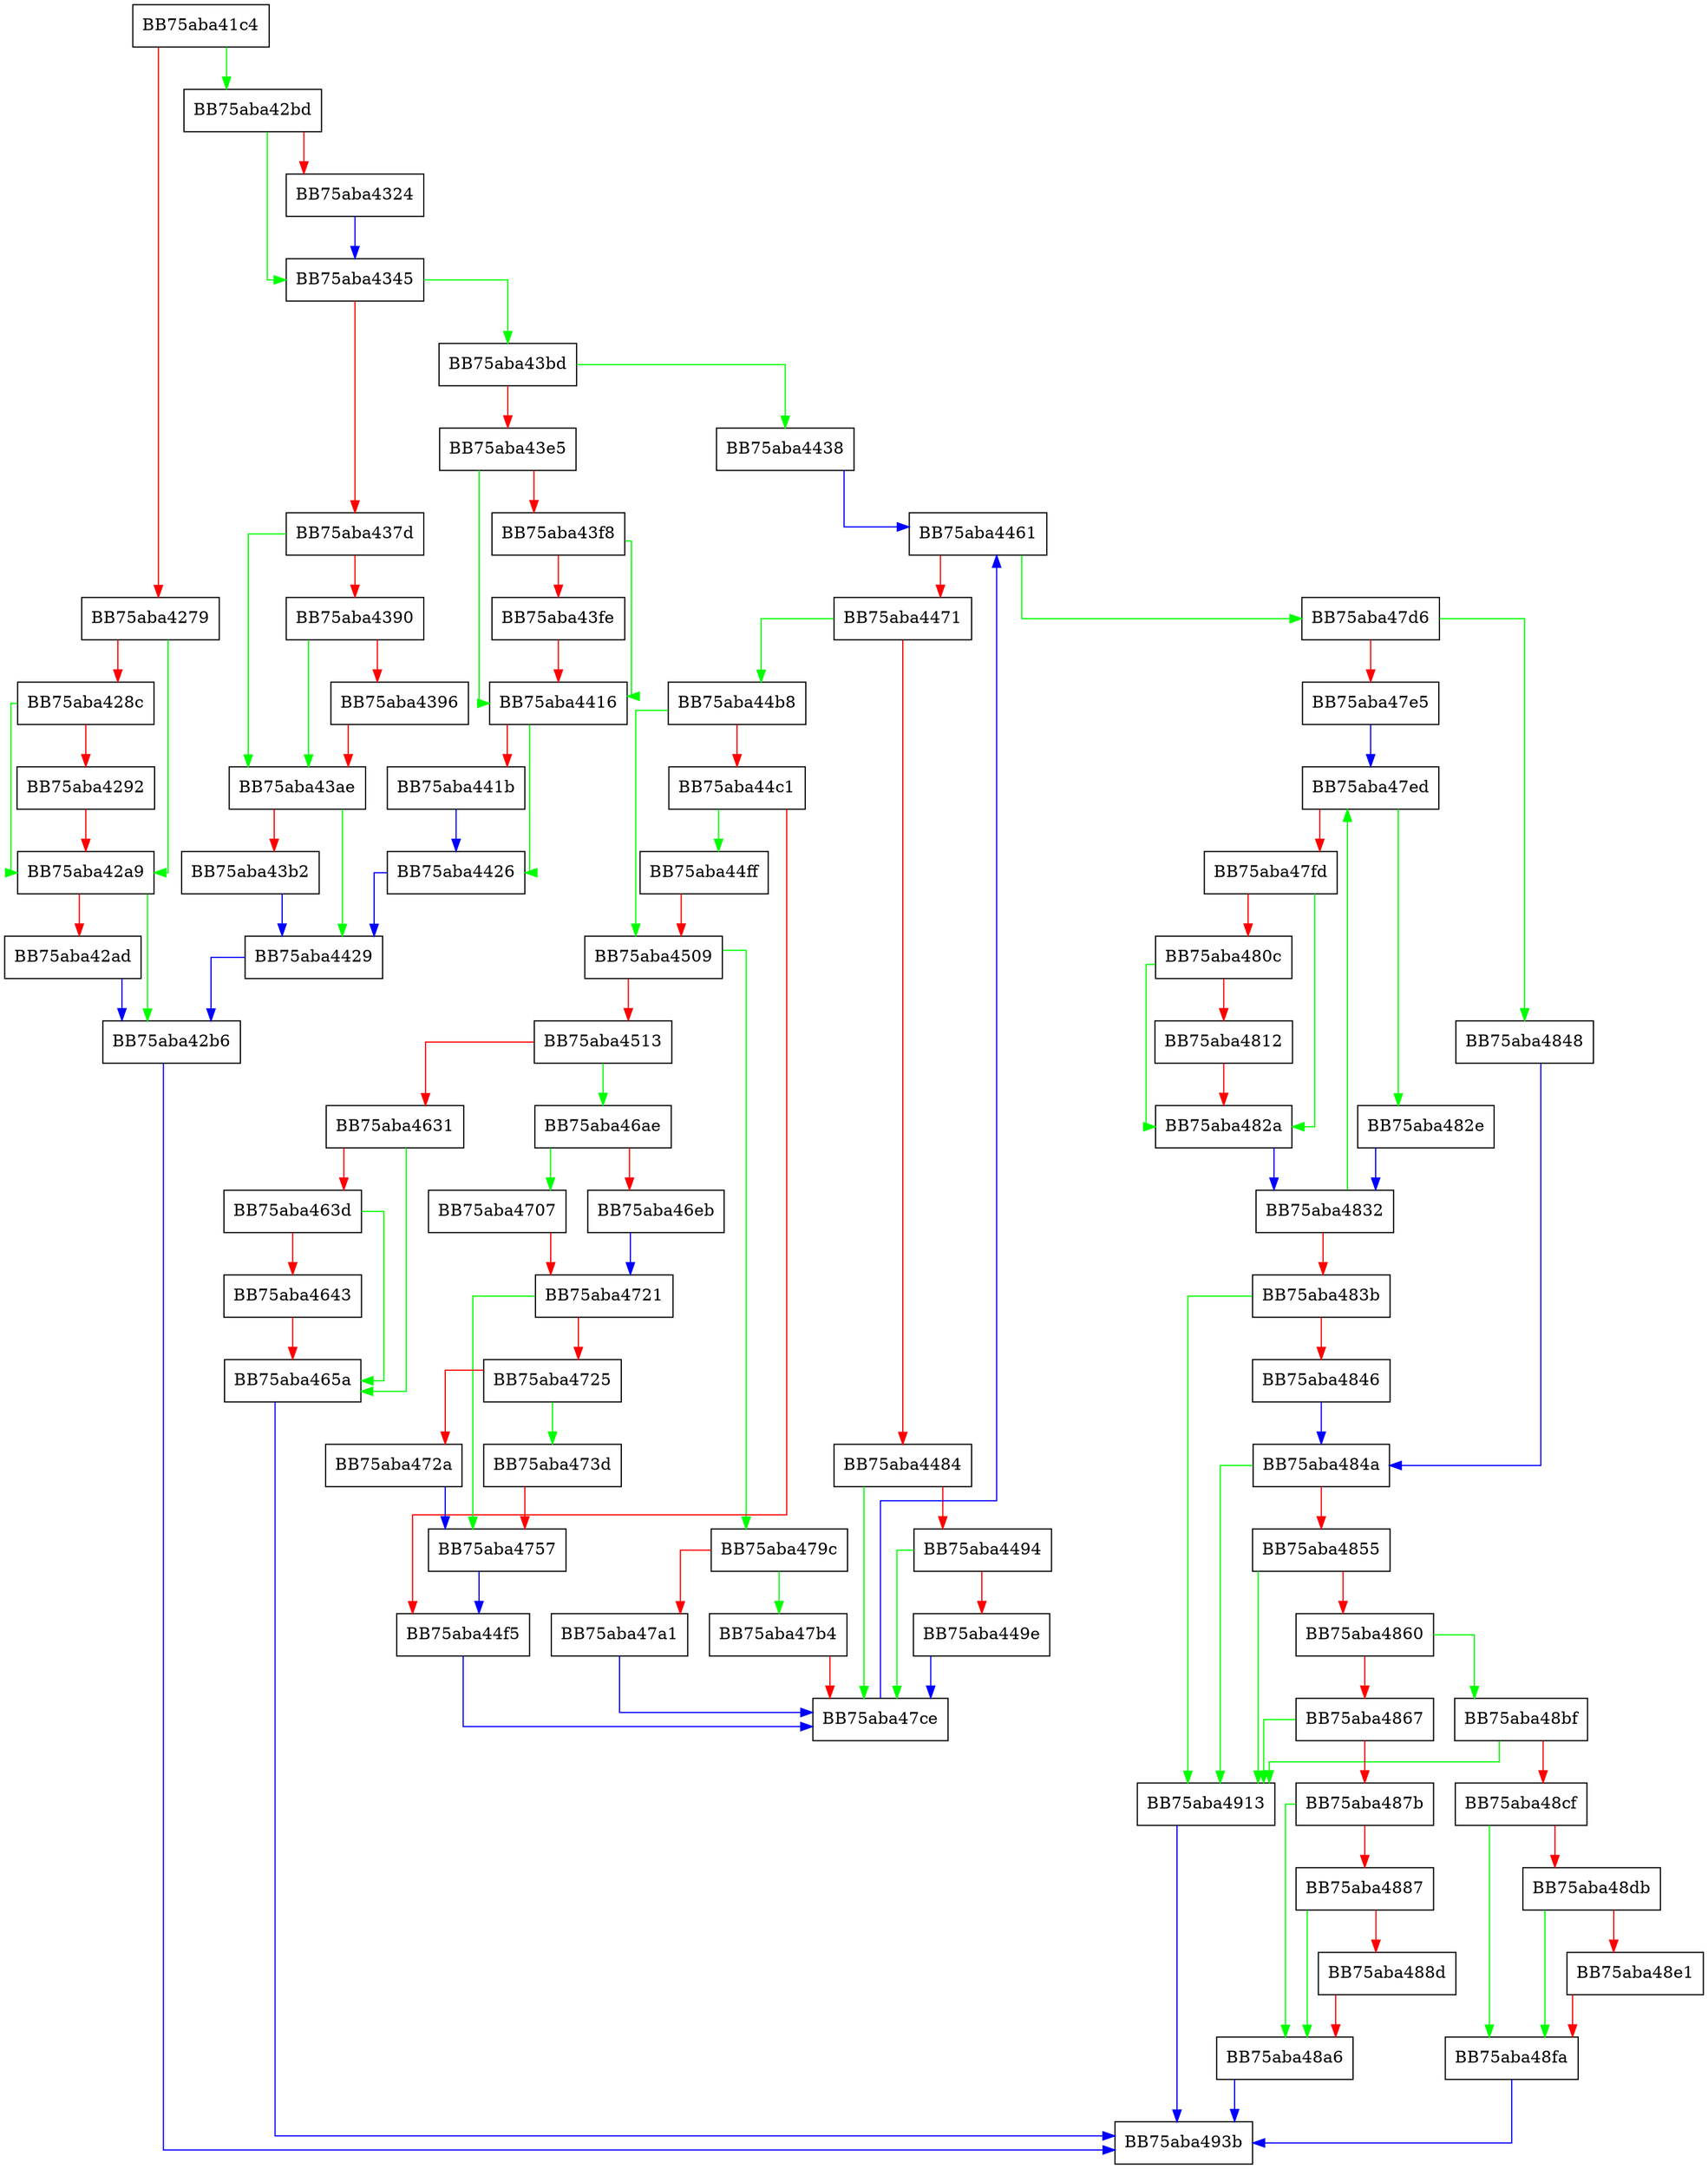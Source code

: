 digraph CleanupWFPFiltersByDirection {
  node [shape="box"];
  graph [splines=ortho];
  BB75aba41c4 -> BB75aba42bd [color="green"];
  BB75aba41c4 -> BB75aba4279 [color="red"];
  BB75aba4279 -> BB75aba42a9 [color="green"];
  BB75aba4279 -> BB75aba428c [color="red"];
  BB75aba428c -> BB75aba42a9 [color="green"];
  BB75aba428c -> BB75aba4292 [color="red"];
  BB75aba4292 -> BB75aba42a9 [color="red"];
  BB75aba42a9 -> BB75aba42b6 [color="green"];
  BB75aba42a9 -> BB75aba42ad [color="red"];
  BB75aba42ad -> BB75aba42b6 [color="blue"];
  BB75aba42b6 -> BB75aba493b [color="blue"];
  BB75aba42bd -> BB75aba4345 [color="green"];
  BB75aba42bd -> BB75aba4324 [color="red"];
  BB75aba4324 -> BB75aba4345 [color="blue"];
  BB75aba4345 -> BB75aba43bd [color="green"];
  BB75aba4345 -> BB75aba437d [color="red"];
  BB75aba437d -> BB75aba43ae [color="green"];
  BB75aba437d -> BB75aba4390 [color="red"];
  BB75aba4390 -> BB75aba43ae [color="green"];
  BB75aba4390 -> BB75aba4396 [color="red"];
  BB75aba4396 -> BB75aba43ae [color="red"];
  BB75aba43ae -> BB75aba4429 [color="green"];
  BB75aba43ae -> BB75aba43b2 [color="red"];
  BB75aba43b2 -> BB75aba4429 [color="blue"];
  BB75aba43bd -> BB75aba4438 [color="green"];
  BB75aba43bd -> BB75aba43e5 [color="red"];
  BB75aba43e5 -> BB75aba4416 [color="green"];
  BB75aba43e5 -> BB75aba43f8 [color="red"];
  BB75aba43f8 -> BB75aba4416 [color="green"];
  BB75aba43f8 -> BB75aba43fe [color="red"];
  BB75aba43fe -> BB75aba4416 [color="red"];
  BB75aba4416 -> BB75aba4426 [color="green"];
  BB75aba4416 -> BB75aba441b [color="red"];
  BB75aba441b -> BB75aba4426 [color="blue"];
  BB75aba4426 -> BB75aba4429 [color="blue"];
  BB75aba4429 -> BB75aba42b6 [color="blue"];
  BB75aba4438 -> BB75aba4461 [color="blue"];
  BB75aba4461 -> BB75aba47d6 [color="green"];
  BB75aba4461 -> BB75aba4471 [color="red"];
  BB75aba4471 -> BB75aba44b8 [color="green"];
  BB75aba4471 -> BB75aba4484 [color="red"];
  BB75aba4484 -> BB75aba47ce [color="green"];
  BB75aba4484 -> BB75aba4494 [color="red"];
  BB75aba4494 -> BB75aba47ce [color="green"];
  BB75aba4494 -> BB75aba449e [color="red"];
  BB75aba449e -> BB75aba47ce [color="blue"];
  BB75aba44b8 -> BB75aba4509 [color="green"];
  BB75aba44b8 -> BB75aba44c1 [color="red"];
  BB75aba44c1 -> BB75aba44ff [color="green"];
  BB75aba44c1 -> BB75aba44f5 [color="red"];
  BB75aba44f5 -> BB75aba47ce [color="blue"];
  BB75aba44ff -> BB75aba4509 [color="red"];
  BB75aba4509 -> BB75aba479c [color="green"];
  BB75aba4509 -> BB75aba4513 [color="red"];
  BB75aba4513 -> BB75aba46ae [color="green"];
  BB75aba4513 -> BB75aba4631 [color="red"];
  BB75aba4631 -> BB75aba465a [color="green"];
  BB75aba4631 -> BB75aba463d [color="red"];
  BB75aba463d -> BB75aba465a [color="green"];
  BB75aba463d -> BB75aba4643 [color="red"];
  BB75aba4643 -> BB75aba465a [color="red"];
  BB75aba465a -> BB75aba493b [color="blue"];
  BB75aba46ae -> BB75aba4707 [color="green"];
  BB75aba46ae -> BB75aba46eb [color="red"];
  BB75aba46eb -> BB75aba4721 [color="blue"];
  BB75aba4707 -> BB75aba4721 [color="red"];
  BB75aba4721 -> BB75aba4757 [color="green"];
  BB75aba4721 -> BB75aba4725 [color="red"];
  BB75aba4725 -> BB75aba473d [color="green"];
  BB75aba4725 -> BB75aba472a [color="red"];
  BB75aba472a -> BB75aba4757 [color="blue"];
  BB75aba473d -> BB75aba4757 [color="red"];
  BB75aba4757 -> BB75aba44f5 [color="blue"];
  BB75aba479c -> BB75aba47b4 [color="green"];
  BB75aba479c -> BB75aba47a1 [color="red"];
  BB75aba47a1 -> BB75aba47ce [color="blue"];
  BB75aba47b4 -> BB75aba47ce [color="red"];
  BB75aba47ce -> BB75aba4461 [color="blue"];
  BB75aba47d6 -> BB75aba4848 [color="green"];
  BB75aba47d6 -> BB75aba47e5 [color="red"];
  BB75aba47e5 -> BB75aba47ed [color="blue"];
  BB75aba47ed -> BB75aba482e [color="green"];
  BB75aba47ed -> BB75aba47fd [color="red"];
  BB75aba47fd -> BB75aba482a [color="green"];
  BB75aba47fd -> BB75aba480c [color="red"];
  BB75aba480c -> BB75aba482a [color="green"];
  BB75aba480c -> BB75aba4812 [color="red"];
  BB75aba4812 -> BB75aba482a [color="red"];
  BB75aba482a -> BB75aba4832 [color="blue"];
  BB75aba482e -> BB75aba4832 [color="blue"];
  BB75aba4832 -> BB75aba47ed [color="green"];
  BB75aba4832 -> BB75aba483b [color="red"];
  BB75aba483b -> BB75aba4913 [color="green"];
  BB75aba483b -> BB75aba4846 [color="red"];
  BB75aba4846 -> BB75aba484a [color="blue"];
  BB75aba4848 -> BB75aba484a [color="blue"];
  BB75aba484a -> BB75aba4913 [color="green"];
  BB75aba484a -> BB75aba4855 [color="red"];
  BB75aba4855 -> BB75aba4913 [color="green"];
  BB75aba4855 -> BB75aba4860 [color="red"];
  BB75aba4860 -> BB75aba48bf [color="green"];
  BB75aba4860 -> BB75aba4867 [color="red"];
  BB75aba4867 -> BB75aba4913 [color="green"];
  BB75aba4867 -> BB75aba487b [color="red"];
  BB75aba487b -> BB75aba48a6 [color="green"];
  BB75aba487b -> BB75aba4887 [color="red"];
  BB75aba4887 -> BB75aba48a6 [color="green"];
  BB75aba4887 -> BB75aba488d [color="red"];
  BB75aba488d -> BB75aba48a6 [color="red"];
  BB75aba48a6 -> BB75aba493b [color="blue"];
  BB75aba48bf -> BB75aba4913 [color="green"];
  BB75aba48bf -> BB75aba48cf [color="red"];
  BB75aba48cf -> BB75aba48fa [color="green"];
  BB75aba48cf -> BB75aba48db [color="red"];
  BB75aba48db -> BB75aba48fa [color="green"];
  BB75aba48db -> BB75aba48e1 [color="red"];
  BB75aba48e1 -> BB75aba48fa [color="red"];
  BB75aba48fa -> BB75aba493b [color="blue"];
  BB75aba4913 -> BB75aba493b [color="blue"];
}
